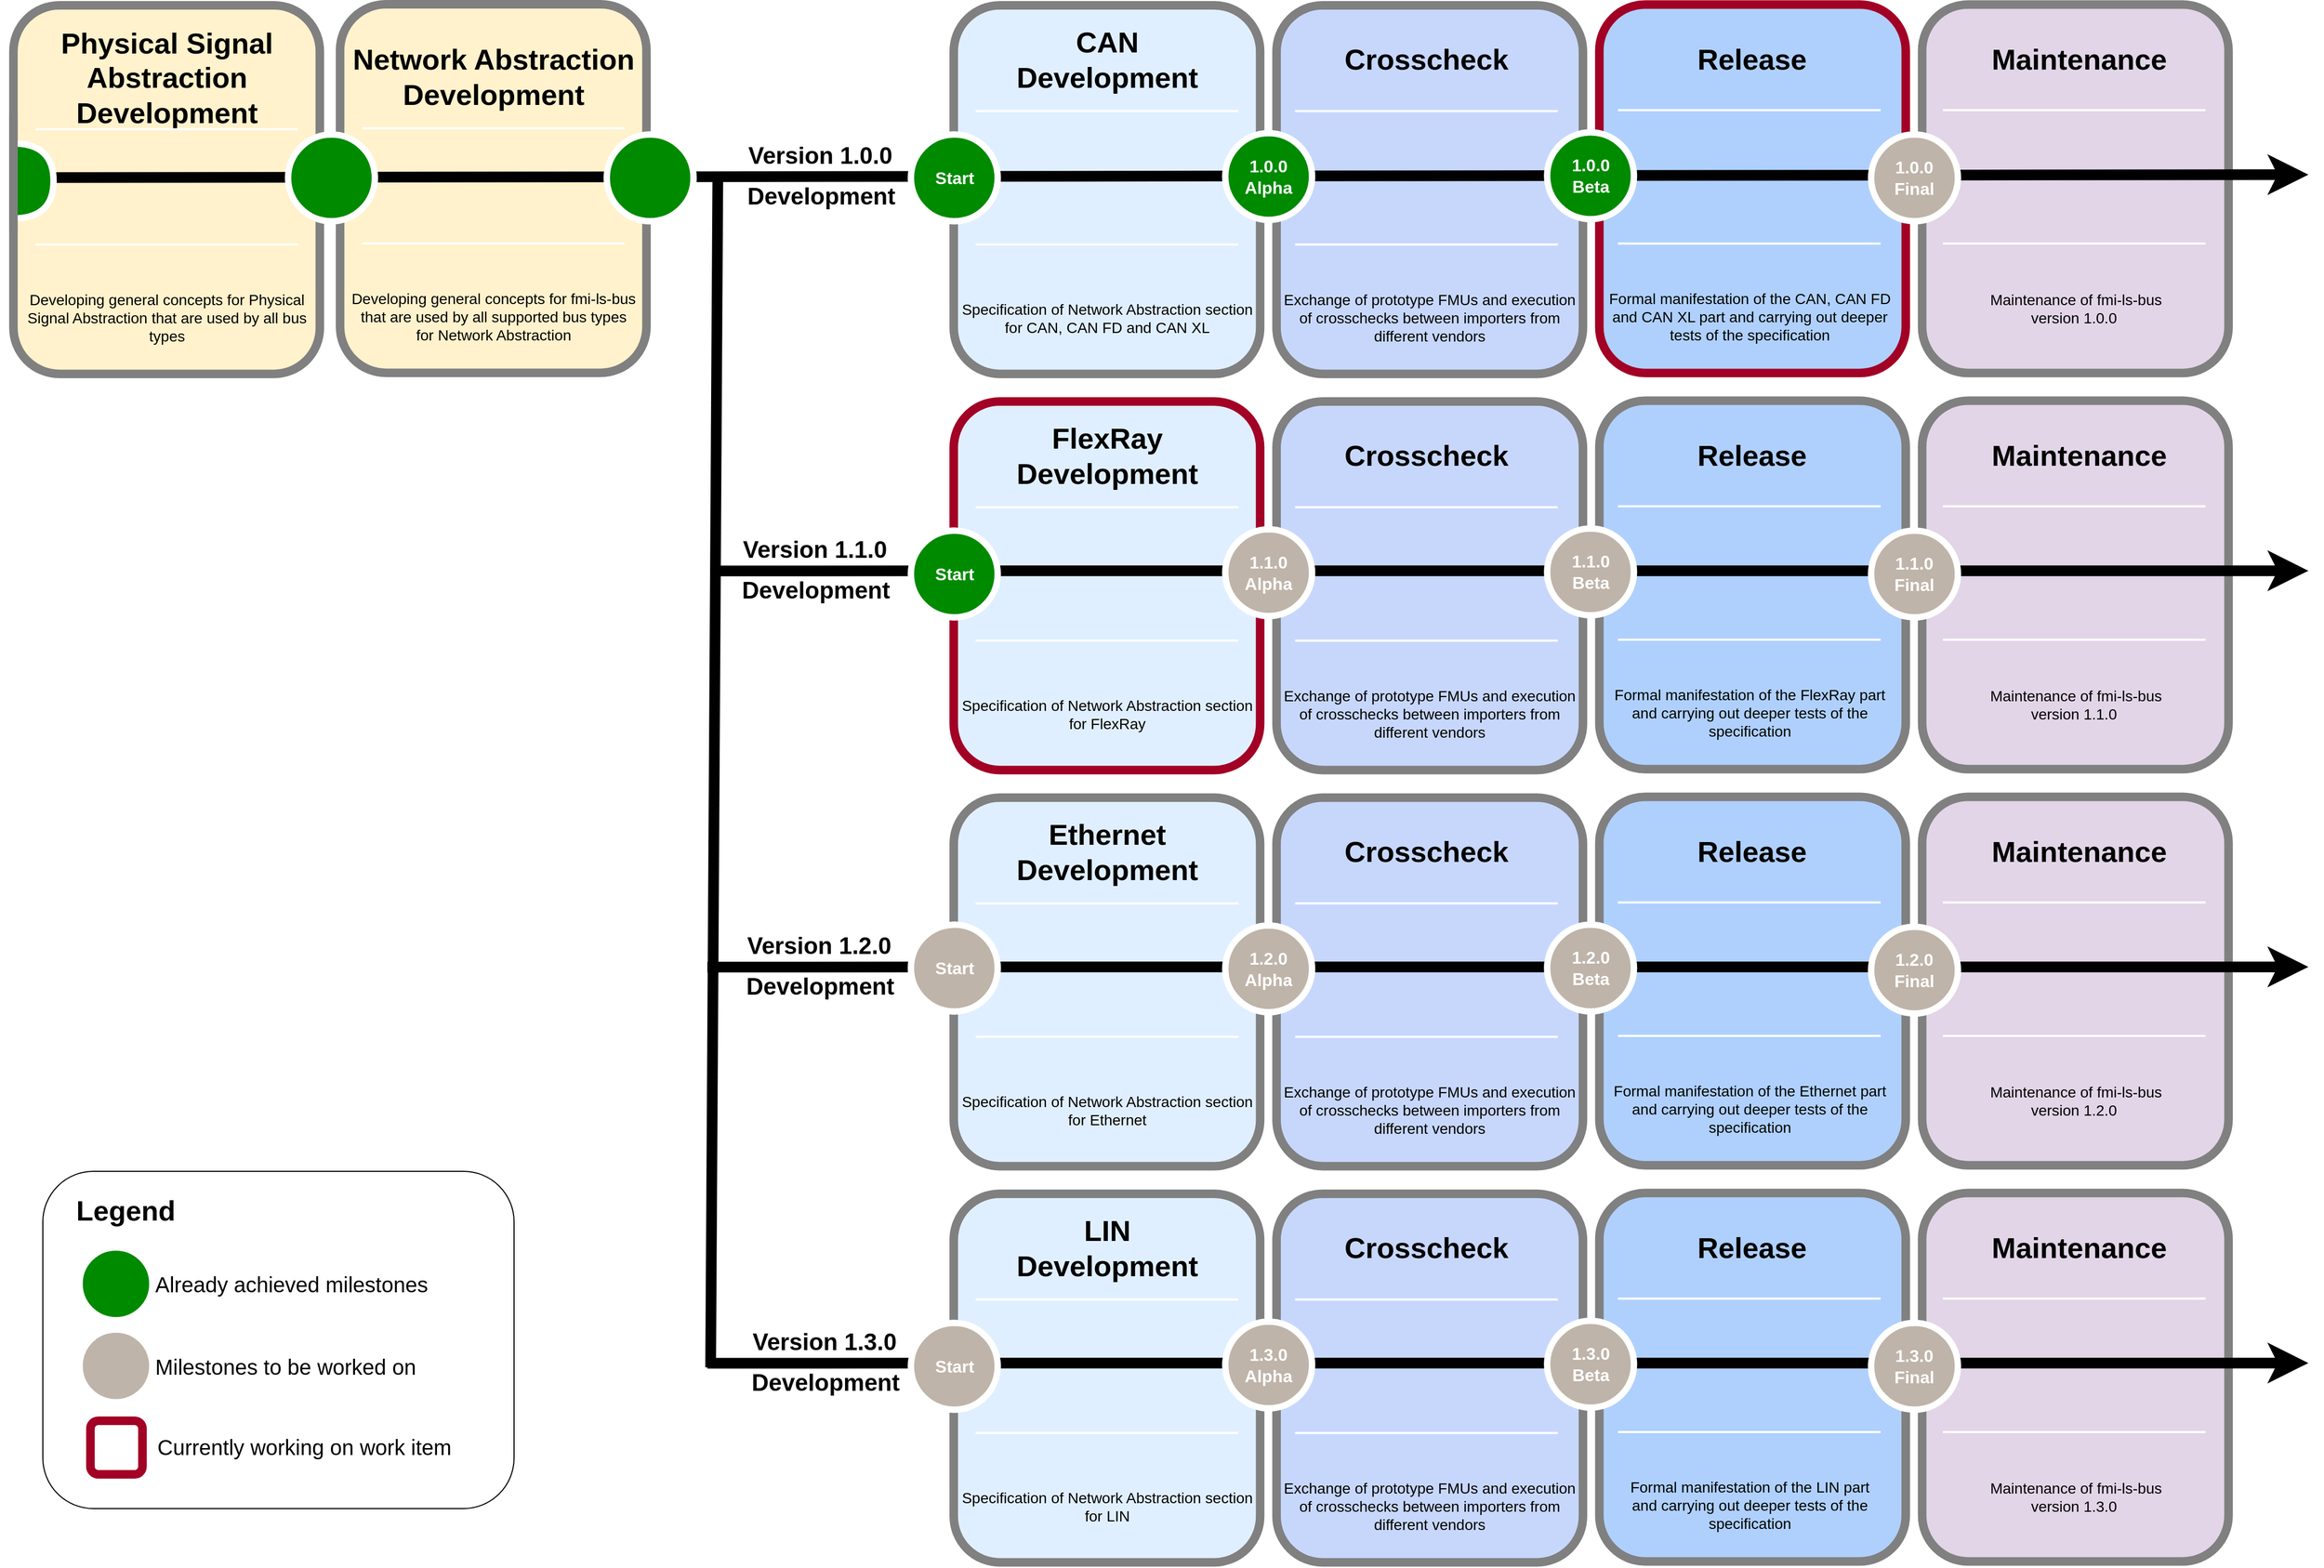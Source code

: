<mxfile version="24.4.9" type="device">
  <diagram name="Page-1" id="12e1b939-464a-85fe-373e-61e167be1490">
    <mxGraphModel dx="4746" dy="-1751" grid="1" gridSize="10" guides="1" tooltips="1" connect="1" arrows="1" fold="1" page="1" pageScale="1.5" pageWidth="1169" pageHeight="826" background="none" math="0" shadow="0">
      <root>
        <mxCell id="0" />
        <mxCell id="1" parent="0" />
        <mxCell id="0wXpgQOcifH-zRp5SmHq-399" value="" style="endArrow=none;html=1;rounded=0;strokeWidth=10;endFill=0;" parent="1" edge="1">
          <mxGeometry relative="1" as="geometry">
            <mxPoint x="-1206.45" y="4133.2" as="sourcePoint" />
            <mxPoint x="-1199.76" y="3023.2" as="targetPoint" />
          </mxGeometry>
        </mxCell>
        <mxCell id="0wXpgQOcifH-zRp5SmHq-400" value="" style="whiteSpace=wrap;html=1;rounded=1;shadow=0;strokeWidth=8;fontSize=20;align=center;fillColor=#FFF2CC;strokeColor=#808080;container=0;" parent="1" vertex="1">
          <mxGeometry x="-1552.452" y="2860.0" width="286.085" height="344.2" as="geometry" />
        </mxCell>
        <mxCell id="0wXpgQOcifH-zRp5SmHq-401" value="Network Abstraction&lt;br&gt;Development" style="text;html=1;strokeColor=none;fillColor=none;align=center;verticalAlign=middle;whiteSpace=wrap;rounded=0;shadow=0;fontSize=27;fontColor=#000000;fontStyle=1;container=0;" parent="1" vertex="1">
          <mxGeometry x="-1552.452" y="2893.012" width="286.087" height="70.807" as="geometry" />
        </mxCell>
        <mxCell id="0wXpgQOcifH-zRp5SmHq-402" value="Developing general concepts for fmi-ls-bus that are used by all supported bus types for&amp;nbsp;Network Abstraction" style="text;html=1;strokeColor=none;fillColor=none;align=center;verticalAlign=middle;whiteSpace=wrap;rounded=0;shadow=0;fontSize=14;fontColor=#000000;container=0;" parent="1" vertex="1">
          <mxGeometry x="-1552.452" y="3116.149" width="286.085" height="72.042" as="geometry" />
        </mxCell>
        <mxCell id="0wXpgQOcifH-zRp5SmHq-403" value="" style="line;strokeWidth=2;html=1;rounded=0;shadow=0;fontSize=27;align=center;fillColor=none;strokeColor=#FFFFFF;container=0;" parent="1" vertex="1">
          <mxGeometry x="-1532.017" y="2971.704" width="245.216" height="8.005" as="geometry" />
        </mxCell>
        <mxCell id="0wXpgQOcifH-zRp5SmHq-404" value="" style="line;strokeWidth=2;html=1;rounded=0;shadow=0;fontSize=27;align=center;fillColor=none;strokeColor=#FFFFFF;container=0;" parent="1" vertex="1">
          <mxGeometry x="-1532.017" y="3079.33" width="245.216" height="8.005" as="geometry" />
        </mxCell>
        <mxCell id="0wXpgQOcifH-zRp5SmHq-492" value="" style="group" parent="1" vertex="1" connectable="0">
          <mxGeometry x="-1183.45" y="2987.2" width="160" height="68" as="geometry" />
        </mxCell>
        <mxCell id="0wXpgQOcifH-zRp5SmHq-493" value="Version 1.0.0" style="text;html=1;align=center;verticalAlign=middle;whiteSpace=wrap;rounded=0;fontSize=22;fontStyle=1" parent="0wXpgQOcifH-zRp5SmHq-492" vertex="1">
          <mxGeometry x="-0.5" width="160" height="30" as="geometry" />
        </mxCell>
        <mxCell id="0wXpgQOcifH-zRp5SmHq-494" value="Development" style="text;html=1;align=center;verticalAlign=middle;whiteSpace=wrap;rounded=0;fontSize=22;fontStyle=1" parent="0wXpgQOcifH-zRp5SmHq-492" vertex="1">
          <mxGeometry y="38" width="160" height="30" as="geometry" />
        </mxCell>
        <mxCell id="0wXpgQOcifH-zRp5SmHq-495" value="" style="group" parent="1" vertex="1" connectable="0">
          <mxGeometry x="-1185.45" y="4095.2" width="160" height="68" as="geometry" />
        </mxCell>
        <mxCell id="0wXpgQOcifH-zRp5SmHq-496" value="Version 1.3.0" style="text;html=1;align=center;verticalAlign=middle;whiteSpace=wrap;rounded=0;fontSize=22;fontStyle=1" parent="0wXpgQOcifH-zRp5SmHq-495" vertex="1">
          <mxGeometry x="5" width="160" height="30" as="geometry" />
        </mxCell>
        <mxCell id="0wXpgQOcifH-zRp5SmHq-497" value="Development" style="text;html=1;align=center;verticalAlign=middle;whiteSpace=wrap;rounded=0;fontSize=22;fontStyle=1" parent="0wXpgQOcifH-zRp5SmHq-495" vertex="1">
          <mxGeometry x="6" y="38" width="160" height="30" as="geometry" />
        </mxCell>
        <mxCell id="0wXpgQOcifH-zRp5SmHq-498" value="" style="whiteSpace=wrap;html=1;rounded=1;shadow=0;strokeWidth=8;fontSize=20;align=center;fillColor=#FFF2CC;strokeColor=#808080;container=0;" parent="1" vertex="1">
          <mxGeometry x="-1857.452" y="2861.0" width="286.085" height="344.2" as="geometry" />
        </mxCell>
        <mxCell id="0wXpgQOcifH-zRp5SmHq-499" value="Physical Signal Abstraction Development" style="text;html=1;strokeColor=none;fillColor=none;align=center;verticalAlign=middle;whiteSpace=wrap;rounded=0;shadow=0;fontSize=27;fontColor=#000000;fontStyle=1;container=0;" parent="1" vertex="1">
          <mxGeometry x="-1857.452" y="2894.012" width="286.087" height="70.807" as="geometry" />
        </mxCell>
        <mxCell id="0wXpgQOcifH-zRp5SmHq-500" value="Developing general concepts for Physical Signal Abstraction that are used by all bus types" style="text;html=1;strokeColor=none;fillColor=none;align=center;verticalAlign=middle;whiteSpace=wrap;rounded=0;shadow=0;fontSize=14;fontColor=#000000;container=0;" parent="1" vertex="1">
          <mxGeometry x="-1857.452" y="3117.149" width="286.085" height="72.042" as="geometry" />
        </mxCell>
        <mxCell id="0wXpgQOcifH-zRp5SmHq-501" value="" style="line;strokeWidth=2;html=1;rounded=0;shadow=0;fontSize=27;align=center;fillColor=none;strokeColor=#FFFFFF;container=0;" parent="1" vertex="1">
          <mxGeometry x="-1837.017" y="2972.704" width="245.216" height="8.005" as="geometry" />
        </mxCell>
        <mxCell id="0wXpgQOcifH-zRp5SmHq-502" value="" style="line;strokeWidth=2;html=1;rounded=0;shadow=0;fontSize=27;align=center;fillColor=none;strokeColor=#FFFFFF;container=0;" parent="1" vertex="1">
          <mxGeometry x="-1837.017" y="3080.33" width="245.216" height="8.005" as="geometry" />
        </mxCell>
        <mxCell id="0wXpgQOcifH-zRp5SmHq-504" value="" style="whiteSpace=wrap;html=1;rounded=1;shadow=0;strokeWidth=8;fontSize=20;align=center;fillColor=#afd0fd;strokeColor=#A20025;container=0;" parent="1" vertex="1">
          <mxGeometry x="-376.631" y="2860.2" width="286.085" height="344.2" as="geometry" />
        </mxCell>
        <mxCell id="0wXpgQOcifH-zRp5SmHq-505" value="" style="whiteSpace=wrap;html=1;rounded=1;shadow=0;strokeWidth=8;fontSize=20;align=center;fillColor=#C7D7FC;strokeColor=#808080;container=0;" parent="1" vertex="1">
          <mxGeometry x="-678.041" y="2861.0" width="286.085" height="344.2" as="geometry" />
        </mxCell>
        <mxCell id="0wXpgQOcifH-zRp5SmHq-506" value="" style="whiteSpace=wrap;html=1;rounded=1;shadow=0;strokeWidth=8;fontSize=20;align=center;fillColor=#e0efff;strokeColor=#808080;container=0;" parent="1" vertex="1">
          <mxGeometry x="-979.452" y="2861.0" width="286.085" height="344.2" as="geometry" />
        </mxCell>
        <mxCell id="0wXpgQOcifH-zRp5SmHq-507" value="CAN&lt;br&gt;Development" style="text;html=1;strokeColor=none;fillColor=none;align=center;verticalAlign=middle;whiteSpace=wrap;rounded=0;shadow=0;fontSize=27;fontColor=#000000;fontStyle=1;container=0;" parent="1" vertex="1">
          <mxGeometry x="-979.452" y="2877.012" width="286.087" height="70.807" as="geometry" />
        </mxCell>
        <mxCell id="0wXpgQOcifH-zRp5SmHq-508" value="Specification of Network Abstraction section&lt;br&gt;for CAN, CAN FD and CAN XL" style="text;html=1;strokeColor=none;fillColor=none;align=center;verticalAlign=middle;whiteSpace=wrap;rounded=0;shadow=0;fontSize=14;fontColor=#000000;container=0;" parent="1" vertex="1">
          <mxGeometry x="-979.452" y="3117.149" width="286.085" height="72.042" as="geometry" />
        </mxCell>
        <mxCell id="0wXpgQOcifH-zRp5SmHq-509" value="" style="line;strokeWidth=2;html=1;rounded=0;shadow=0;fontSize=27;align=center;fillColor=none;strokeColor=#FFFFFF;container=0;" parent="1" vertex="1">
          <mxGeometry x="-959.018" y="2955.704" width="245.216" height="8.005" as="geometry" />
        </mxCell>
        <mxCell id="0wXpgQOcifH-zRp5SmHq-510" value="" style="line;strokeWidth=2;html=1;rounded=0;shadow=0;fontSize=27;align=center;fillColor=none;strokeColor=#FFFFFF;container=0;" parent="1" vertex="1">
          <mxGeometry x="-959.018" y="3080.33" width="245.216" height="8.005" as="geometry" />
        </mxCell>
        <mxCell id="0wXpgQOcifH-zRp5SmHq-511" value="Crosscheck" style="text;html=1;strokeColor=none;fillColor=none;align=center;verticalAlign=middle;whiteSpace=wrap;rounded=0;shadow=0;fontSize=27;fontColor=#000000;fontStyle=1;container=0;" parent="1" vertex="1">
          <mxGeometry x="-681.11" y="2877.012" width="286.087" height="70.807" as="geometry" />
        </mxCell>
        <mxCell id="0wXpgQOcifH-zRp5SmHq-512" value="Exchange of prototype FMUs and execution of crosschecks between importers from different vendors" style="text;html=1;strokeColor=none;fillColor=none;align=center;verticalAlign=middle;whiteSpace=wrap;rounded=0;shadow=0;fontSize=14;fontColor=#000000;container=0;" parent="1" vertex="1">
          <mxGeometry x="-678.085" y="3117.149" width="286.085" height="72.042" as="geometry" />
        </mxCell>
        <mxCell id="0wXpgQOcifH-zRp5SmHq-513" value="" style="line;strokeWidth=2;html=1;rounded=0;shadow=0;fontSize=27;align=center;fillColor=none;strokeColor=#FFFFFF;container=0;" parent="1" vertex="1">
          <mxGeometry x="-660.672" y="2955.704" width="245.216" height="8.005" as="geometry" />
        </mxCell>
        <mxCell id="0wXpgQOcifH-zRp5SmHq-514" value="" style="line;strokeWidth=2;html=1;rounded=0;shadow=0;fontSize=27;align=center;fillColor=none;strokeColor=#FFFFFF;container=0;" parent="1" vertex="1">
          <mxGeometry x="-660.672" y="3080.33" width="245.216" height="8.005" as="geometry" />
        </mxCell>
        <mxCell id="0wXpgQOcifH-zRp5SmHq-515" value="Release" style="text;html=1;strokeColor=none;fillColor=none;align=center;verticalAlign=middle;whiteSpace=wrap;rounded=0;shadow=0;fontSize=27;fontColor=#000000;fontStyle=1;container=0;" parent="1" vertex="1">
          <mxGeometry x="-376.634" y="2876.212" width="286.087" height="71.607" as="geometry" />
        </mxCell>
        <mxCell id="0wXpgQOcifH-zRp5SmHq-516" value="Formal manifestation of the CAN, CAN FD and CAN XL part and carrying out deeper tests of the specification" style="text;html=1;strokeColor=none;fillColor=none;align=center;verticalAlign=middle;whiteSpace=wrap;rounded=0;shadow=0;fontSize=14;fontColor=#000000;container=0;" parent="1" vertex="1">
          <mxGeometry x="-378.674" y="3116.348" width="286.085" height="72.042" as="geometry" />
        </mxCell>
        <mxCell id="0wXpgQOcifH-zRp5SmHq-517" value="" style="line;strokeWidth=2;html=1;rounded=0;shadow=0;fontSize=27;align=center;fillColor=none;strokeColor=#FFFFFF;container=0;" parent="1" vertex="1">
          <mxGeometry x="-359.261" y="2954.904" width="245.216" height="8.005" as="geometry" />
        </mxCell>
        <mxCell id="0wXpgQOcifH-zRp5SmHq-518" value="" style="line;strokeWidth=2;html=1;rounded=0;shadow=0;fontSize=27;align=center;fillColor=none;strokeColor=#FFFFFF;container=0;" parent="1" vertex="1">
          <mxGeometry x="-359.261" y="3079.53" width="245.216" height="8.005" as="geometry" />
        </mxCell>
        <mxCell id="0wXpgQOcifH-zRp5SmHq-519" value="Maintenance of fmi-ls-bus version 1.0.0&amp;nbsp;" style="text;html=1;strokeColor=none;fillColor=none;align=center;verticalAlign=middle;whiteSpace=wrap;rounded=0;shadow=0;fontSize=14;fontColor=#000000;container=0;" parent="1" vertex="1">
          <mxGeometry x="1.787" y="3117.149" width="71.638" height="72.042" as="geometry" />
        </mxCell>
        <mxCell id="0wXpgQOcifH-zRp5SmHq-520" value="" style="whiteSpace=wrap;html=1;rounded=1;shadow=0;strokeWidth=8;fontSize=20;align=center;fillColor=#e1d5e7;strokeColor=#808080;container=0;" parent="1" vertex="1">
          <mxGeometry x="-75.22" y="2860.2" width="286.085" height="344.2" as="geometry" />
        </mxCell>
        <mxCell id="0wXpgQOcifH-zRp5SmHq-521" value="Maintenance" style="text;html=1;strokeColor=none;fillColor=none;align=center;verticalAlign=middle;whiteSpace=wrap;rounded=0;shadow=0;fontSize=27;fontColor=#000000;fontStyle=1;container=0;" parent="1" vertex="1">
          <mxGeometry x="23.544" y="2876.212" width="95.362" height="71.607" as="geometry" />
        </mxCell>
        <mxCell id="0wXpgQOcifH-zRp5SmHq-522" value="" style="line;strokeWidth=2;html=1;rounded=0;shadow=0;fontSize=27;align=center;fillColor=none;strokeColor=#FFFFFF;container=0;" parent="1" vertex="1">
          <mxGeometry x="-55.807" y="2954.904" width="245.216" height="8.005" as="geometry" />
        </mxCell>
        <mxCell id="0wXpgQOcifH-zRp5SmHq-523" value="" style="line;strokeWidth=2;html=1;rounded=0;shadow=0;fontSize=27;align=center;fillColor=none;strokeColor=#FFFFFF;container=0;" parent="1" vertex="1">
          <mxGeometry x="-55.807" y="3079.53" width="245.216" height="8.005" as="geometry" />
        </mxCell>
        <mxCell id="0wXpgQOcifH-zRp5SmHq-524" value="Maintenance of fmi-ls-bus &lt;br&gt;version 1.0.0&amp;nbsp;" style="text;html=1;strokeColor=none;fillColor=none;align=center;verticalAlign=middle;whiteSpace=wrap;rounded=0;shadow=0;fontSize=14;fontColor=#000000;container=0;" parent="1" vertex="1">
          <mxGeometry x="-65.002" y="3108.344" width="266.969" height="72.042" as="geometry" />
        </mxCell>
        <mxCell id="0wXpgQOcifH-zRp5SmHq-525" value="" style="endArrow=classic;html=1;rounded=0;strokeWidth=10;exitX=0.007;exitY=0.456;exitDx=0;exitDy=0;exitPerimeter=0;" parent="1" source="0wXpgQOcifH-zRp5SmHq-534" edge="1">
          <mxGeometry relative="1" as="geometry">
            <mxPoint x="-1236.95" y="3019.081" as="sourcePoint" />
            <mxPoint x="285.43" y="3019.081" as="targetPoint" />
          </mxGeometry>
        </mxCell>
        <mxCell id="0wXpgQOcifH-zRp5SmHq-526" value="1.0.0&lt;br style=&quot;font-size: 16px;&quot;&gt;Beta" style="ellipse;whiteSpace=wrap;html=1;rounded=0;shadow=0;strokeWidth=6;fontSize=16;align=center;fillColor=#008A00;strokeColor=#FFFFFF;fontColor=#FFFFFF;gradientColor=none;fontStyle=1;container=0;" parent="1" vertex="1">
          <mxGeometry x="-425.38" y="2979.68" width="81.048" height="81.048" as="geometry" />
        </mxCell>
        <mxCell id="0wXpgQOcifH-zRp5SmHq-527" value="1.0.0&lt;br style=&quot;font-size: 16px;&quot;&gt;Alpha" style="ellipse;whiteSpace=wrap;html=1;rounded=0;shadow=0;strokeWidth=6;fontSize=16;align=center;fillColor=#008A00;strokeColor=#FFFFFF;fontColor=#ffffff;fontStyle=1;container=0;" parent="1" vertex="1">
          <mxGeometry x="-725.927" y="2980.359" width="81.048" height="81.048" as="geometry" />
        </mxCell>
        <mxCell id="0wXpgQOcifH-zRp5SmHq-528" value="1.0.0&lt;br style=&quot;font-size: 16px;&quot;&gt;Final" style="ellipse;whiteSpace=wrap;html=1;rounded=0;shadow=0;strokeWidth=6;fontSize=16;align=center;fillColor=#BFB4A9;strokeColor=#FFFFFF;fontColor=#FFFFFF;gradientColor=none;fontStyle=1;container=0;" parent="1" vertex="1">
          <mxGeometry x="-122.874" y="2981.576" width="81.048" height="81.048" as="geometry" />
        </mxCell>
        <mxCell id="0wXpgQOcifH-zRp5SmHq-529" value="" style="ellipse;whiteSpace=wrap;html=1;rounded=0;shadow=0;strokeWidth=6;fontSize=14;align=center;fillColor=#008A00;strokeColor=#FFFFFF;fontColor=#FFFFFF;container=0;" parent="1" vertex="1">
          <mxGeometry x="-1303.45" y="2981.575" width="81.048" height="81.048" as="geometry" />
        </mxCell>
        <mxCell id="0wXpgQOcifH-zRp5SmHq-530" value="Start" style="ellipse;whiteSpace=wrap;html=1;rounded=0;shadow=0;strokeWidth=6;fontSize=16;align=center;fillColor=#008A00;strokeColor=#FFFFFF;fontColor=#FFFFFF;container=0;fontStyle=1" parent="1" vertex="1">
          <mxGeometry x="-1019.45" y="2981.575" width="81.048" height="81.048" as="geometry" />
        </mxCell>
        <mxCell id="0wXpgQOcifH-zRp5SmHq-406" value="" style="whiteSpace=wrap;html=1;rounded=1;shadow=0;strokeWidth=8;fontSize=20;align=center;fillColor=#afd0fd;strokeColor=#808080;container=0;" parent="1" vertex="1">
          <mxGeometry x="-376.631" y="3230.2" width="286.085" height="344.2" as="geometry" />
        </mxCell>
        <mxCell id="0wXpgQOcifH-zRp5SmHq-407" value="" style="whiteSpace=wrap;html=1;rounded=1;shadow=0;strokeWidth=8;fontSize=20;align=center;fillColor=#C7D7FC;strokeColor=#808080;container=0;" parent="1" vertex="1">
          <mxGeometry x="-678.041" y="3231.0" width="286.085" height="344.2" as="geometry" />
        </mxCell>
        <mxCell id="0wXpgQOcifH-zRp5SmHq-408" value="" style="whiteSpace=wrap;html=1;rounded=1;shadow=0;strokeWidth=8;fontSize=20;align=center;fillColor=#e0efff;strokeColor=#A20025;container=0;" parent="1" vertex="1">
          <mxGeometry x="-979.452" y="3231.0" width="286.085" height="344.2" as="geometry" />
        </mxCell>
        <mxCell id="0wXpgQOcifH-zRp5SmHq-409" value="FlexRay&lt;br&gt;Development" style="text;html=1;strokeColor=none;fillColor=none;align=center;verticalAlign=middle;whiteSpace=wrap;rounded=0;shadow=0;fontSize=27;fontColor=#000000;fontStyle=1;container=0;" parent="1" vertex="1">
          <mxGeometry x="-979.452" y="3247.012" width="286.087" height="70.807" as="geometry" />
        </mxCell>
        <mxCell id="0wXpgQOcifH-zRp5SmHq-410" value="Specification of Network Abstraction section&lt;br&gt;for FlexRay" style="text;html=1;strokeColor=none;fillColor=none;align=center;verticalAlign=middle;whiteSpace=wrap;rounded=0;shadow=0;fontSize=14;fontColor=#000000;container=0;" parent="1" vertex="1">
          <mxGeometry x="-979.452" y="3487.149" width="286.085" height="72.042" as="geometry" />
        </mxCell>
        <mxCell id="0wXpgQOcifH-zRp5SmHq-411" value="" style="line;strokeWidth=2;html=1;rounded=0;shadow=0;fontSize=27;align=center;fillColor=none;strokeColor=#FFFFFF;container=0;" parent="1" vertex="1">
          <mxGeometry x="-959.018" y="3325.704" width="245.216" height="8.005" as="geometry" />
        </mxCell>
        <mxCell id="0wXpgQOcifH-zRp5SmHq-412" value="" style="line;strokeWidth=2;html=1;rounded=0;shadow=0;fontSize=27;align=center;fillColor=none;strokeColor=#FFFFFF;container=0;" parent="1" vertex="1">
          <mxGeometry x="-959.018" y="3450.33" width="245.216" height="8.005" as="geometry" />
        </mxCell>
        <mxCell id="0wXpgQOcifH-zRp5SmHq-413" value="Crosscheck" style="text;html=1;strokeColor=none;fillColor=none;align=center;verticalAlign=middle;whiteSpace=wrap;rounded=0;shadow=0;fontSize=27;fontColor=#000000;fontStyle=1;container=0;" parent="1" vertex="1">
          <mxGeometry x="-681.11" y="3247.012" width="286.087" height="70.807" as="geometry" />
        </mxCell>
        <mxCell id="0wXpgQOcifH-zRp5SmHq-414" value="Exchange of prototype FMUs and execution of crosschecks between importers from different vendors" style="text;html=1;strokeColor=none;fillColor=none;align=center;verticalAlign=middle;whiteSpace=wrap;rounded=0;shadow=0;fontSize=14;fontColor=#000000;container=0;" parent="1" vertex="1">
          <mxGeometry x="-678.085" y="3487.149" width="286.085" height="72.042" as="geometry" />
        </mxCell>
        <mxCell id="0wXpgQOcifH-zRp5SmHq-415" value="" style="line;strokeWidth=2;html=1;rounded=0;shadow=0;fontSize=27;align=center;fillColor=none;strokeColor=#FFFFFF;container=0;" parent="1" vertex="1">
          <mxGeometry x="-660.672" y="3325.704" width="245.216" height="8.005" as="geometry" />
        </mxCell>
        <mxCell id="0wXpgQOcifH-zRp5SmHq-416" value="" style="line;strokeWidth=2;html=1;rounded=0;shadow=0;fontSize=27;align=center;fillColor=none;strokeColor=#FFFFFF;container=0;" parent="1" vertex="1">
          <mxGeometry x="-660.672" y="3450.33" width="245.216" height="8.005" as="geometry" />
        </mxCell>
        <mxCell id="0wXpgQOcifH-zRp5SmHq-417" value="Release" style="text;html=1;strokeColor=none;fillColor=none;align=center;verticalAlign=middle;whiteSpace=wrap;rounded=0;shadow=0;fontSize=27;fontColor=#000000;fontStyle=1;container=0;" parent="1" vertex="1">
          <mxGeometry x="-376.634" y="3246.212" width="286.087" height="71.607" as="geometry" />
        </mxCell>
        <mxCell id="0wXpgQOcifH-zRp5SmHq-418" value="Formal manifestation of the FlexRay part&lt;br&gt;and carrying out deeper tests of the specification" style="text;html=1;strokeColor=none;fillColor=none;align=center;verticalAlign=middle;whiteSpace=wrap;rounded=0;shadow=0;fontSize=14;fontColor=#000000;container=0;" parent="1" vertex="1">
          <mxGeometry x="-378.674" y="3486.348" width="286.085" height="72.042" as="geometry" />
        </mxCell>
        <mxCell id="0wXpgQOcifH-zRp5SmHq-419" value="" style="line;strokeWidth=2;html=1;rounded=0;shadow=0;fontSize=27;align=center;fillColor=none;strokeColor=#FFFFFF;container=0;" parent="1" vertex="1">
          <mxGeometry x="-359.261" y="3324.904" width="245.216" height="8.005" as="geometry" />
        </mxCell>
        <mxCell id="0wXpgQOcifH-zRp5SmHq-420" value="" style="line;strokeWidth=2;html=1;rounded=0;shadow=0;fontSize=27;align=center;fillColor=none;strokeColor=#FFFFFF;container=0;" parent="1" vertex="1">
          <mxGeometry x="-359.261" y="3449.53" width="245.216" height="8.005" as="geometry" />
        </mxCell>
        <mxCell id="0wXpgQOcifH-zRp5SmHq-421" value="Maintenance of fmi-ls-bus version 1.0.0&amp;nbsp;" style="text;html=1;strokeColor=none;fillColor=none;align=center;verticalAlign=middle;whiteSpace=wrap;rounded=0;shadow=0;fontSize=14;fontColor=#000000;container=0;" parent="1" vertex="1">
          <mxGeometry x="1.787" y="3487.149" width="71.638" height="72.042" as="geometry" />
        </mxCell>
        <mxCell id="0wXpgQOcifH-zRp5SmHq-422" value="" style="whiteSpace=wrap;html=1;rounded=1;shadow=0;strokeWidth=8;fontSize=20;align=center;fillColor=#e1d5e7;strokeColor=#808080;container=0;" parent="1" vertex="1">
          <mxGeometry x="-75.22" y="3230.2" width="286.085" height="344.2" as="geometry" />
        </mxCell>
        <mxCell id="0wXpgQOcifH-zRp5SmHq-423" value="Maintenance" style="text;html=1;strokeColor=none;fillColor=none;align=center;verticalAlign=middle;whiteSpace=wrap;rounded=0;shadow=0;fontSize=27;fontColor=#000000;fontStyle=1;container=0;" parent="1" vertex="1">
          <mxGeometry x="23.544" y="3246.212" width="95.362" height="71.607" as="geometry" />
        </mxCell>
        <mxCell id="0wXpgQOcifH-zRp5SmHq-424" value="" style="line;strokeWidth=2;html=1;rounded=0;shadow=0;fontSize=27;align=center;fillColor=none;strokeColor=#FFFFFF;container=0;" parent="1" vertex="1">
          <mxGeometry x="-55.807" y="3324.904" width="245.216" height="8.005" as="geometry" />
        </mxCell>
        <mxCell id="0wXpgQOcifH-zRp5SmHq-425" value="" style="line;strokeWidth=2;html=1;rounded=0;shadow=0;fontSize=27;align=center;fillColor=none;strokeColor=#FFFFFF;container=0;" parent="1" vertex="1">
          <mxGeometry x="-55.807" y="3449.53" width="245.216" height="8.005" as="geometry" />
        </mxCell>
        <mxCell id="0wXpgQOcifH-zRp5SmHq-426" value="Maintenance of fmi-ls-bus &lt;br&gt;version 1.1.0&amp;nbsp;" style="text;html=1;strokeColor=none;fillColor=none;align=center;verticalAlign=middle;whiteSpace=wrap;rounded=0;shadow=0;fontSize=14;fontColor=#000000;container=0;" parent="1" vertex="1">
          <mxGeometry x="-65.002" y="3478.344" width="266.969" height="72.042" as="geometry" />
        </mxCell>
        <mxCell id="0wXpgQOcifH-zRp5SmHq-427" value="" style="endArrow=classic;html=1;rounded=0;strokeWidth=10;" parent="1" edge="1">
          <mxGeometry relative="1" as="geometry">
            <mxPoint x="-1199.45" y="3389.2" as="sourcePoint" />
            <mxPoint x="285.43" y="3389.081" as="targetPoint" />
          </mxGeometry>
        </mxCell>
        <mxCell id="0wXpgQOcifH-zRp5SmHq-428" value="1.1.0&lt;br style=&quot;font-size: 16px;&quot;&gt;Beta" style="ellipse;whiteSpace=wrap;html=1;rounded=0;shadow=0;strokeWidth=6;fontSize=16;align=center;fillColor=#BFB4A9;strokeColor=#FFFFFF;fontColor=#FFFFFF;gradientColor=none;fontStyle=1;container=0;" parent="1" vertex="1">
          <mxGeometry x="-425.38" y="3349.68" width="81.048" height="81.048" as="geometry" />
        </mxCell>
        <mxCell id="0wXpgQOcifH-zRp5SmHq-429" value="1.1.0&lt;br style=&quot;font-size: 16px;&quot;&gt;Alpha" style="ellipse;whiteSpace=wrap;html=1;rounded=0;shadow=0;strokeWidth=6;fontSize=16;align=center;fillColor=#BFB4A9;strokeColor=#FFFFFF;fontColor=#ffffff;fontStyle=1;container=0;" parent="1" vertex="1">
          <mxGeometry x="-725.927" y="3350.359" width="81.048" height="81.048" as="geometry" />
        </mxCell>
        <mxCell id="0wXpgQOcifH-zRp5SmHq-430" value="1.1.0&lt;br style=&quot;font-size: 16px;&quot;&gt;Final" style="ellipse;whiteSpace=wrap;html=1;rounded=0;shadow=0;strokeWidth=6;fontSize=16;align=center;fillColor=#BFB4A9;strokeColor=#FFFFFF;fontColor=#FFFFFF;gradientColor=none;fontStyle=1;container=0;" parent="1" vertex="1">
          <mxGeometry x="-122.874" y="3351.576" width="81.048" height="81.048" as="geometry" />
        </mxCell>
        <mxCell id="0wXpgQOcifH-zRp5SmHq-431" value="Start" style="ellipse;whiteSpace=wrap;html=1;rounded=0;shadow=0;strokeWidth=6;fontSize=16;align=center;fillColor=#008A00;strokeColor=#FFFFFF;fontColor=#FFFFFF;container=0;fontStyle=1" parent="1" vertex="1">
          <mxGeometry x="-1019.45" y="3351.575" width="81.048" height="81.048" as="geometry" />
        </mxCell>
        <mxCell id="0wXpgQOcifH-zRp5SmHq-432" value="" style="group" parent="1" vertex="1" connectable="0">
          <mxGeometry x="-1190.45" y="3354.68" width="160" height="68" as="geometry" />
        </mxCell>
        <mxCell id="0wXpgQOcifH-zRp5SmHq-433" value="Version 1.1.0" style="text;html=1;align=center;verticalAlign=middle;whiteSpace=wrap;rounded=0;fontSize=22;fontStyle=1" parent="0wXpgQOcifH-zRp5SmHq-432" vertex="1">
          <mxGeometry x="1" width="160" height="30" as="geometry" />
        </mxCell>
        <mxCell id="0wXpgQOcifH-zRp5SmHq-434" value="Development" style="text;html=1;align=center;verticalAlign=middle;whiteSpace=wrap;rounded=0;fontSize=22;fontStyle=1" parent="0wXpgQOcifH-zRp5SmHq-432" vertex="1">
          <mxGeometry x="2" y="38" width="160" height="30" as="geometry" />
        </mxCell>
        <mxCell id="0wXpgQOcifH-zRp5SmHq-436" value="" style="whiteSpace=wrap;html=1;rounded=1;shadow=0;strokeWidth=8;fontSize=20;align=center;fillColor=#afd0fd;strokeColor=#808080;container=0;" parent="1" vertex="1">
          <mxGeometry x="-376.631" y="3600.2" width="286.085" height="344.2" as="geometry" />
        </mxCell>
        <mxCell id="0wXpgQOcifH-zRp5SmHq-437" value="" style="whiteSpace=wrap;html=1;rounded=1;shadow=0;strokeWidth=8;fontSize=20;align=center;fillColor=#C7D7FC;strokeColor=#808080;container=0;" parent="1" vertex="1">
          <mxGeometry x="-678.041" y="3601.0" width="286.085" height="344.2" as="geometry" />
        </mxCell>
        <mxCell id="0wXpgQOcifH-zRp5SmHq-438" value="" style="whiteSpace=wrap;html=1;rounded=1;shadow=0;strokeWidth=8;fontSize=20;align=center;fillColor=#e0efff;strokeColor=#808080;container=0;" parent="1" vertex="1">
          <mxGeometry x="-979.452" y="3601.0" width="286.085" height="344.2" as="geometry" />
        </mxCell>
        <mxCell id="0wXpgQOcifH-zRp5SmHq-439" value="Ethernet&lt;br&gt;Development" style="text;html=1;strokeColor=none;fillColor=none;align=center;verticalAlign=middle;whiteSpace=wrap;rounded=0;shadow=0;fontSize=27;fontColor=#000000;fontStyle=1;container=0;" parent="1" vertex="1">
          <mxGeometry x="-979.452" y="3617.012" width="286.087" height="70.807" as="geometry" />
        </mxCell>
        <mxCell id="0wXpgQOcifH-zRp5SmHq-440" value="Specification of Network Abstraction section&lt;br&gt;for Ethernet" style="text;html=1;strokeColor=none;fillColor=none;align=center;verticalAlign=middle;whiteSpace=wrap;rounded=0;shadow=0;fontSize=14;fontColor=#000000;container=0;" parent="1" vertex="1">
          <mxGeometry x="-979.452" y="3857.149" width="286.085" height="72.042" as="geometry" />
        </mxCell>
        <mxCell id="0wXpgQOcifH-zRp5SmHq-441" value="" style="line;strokeWidth=2;html=1;rounded=0;shadow=0;fontSize=27;align=center;fillColor=none;strokeColor=#FFFFFF;container=0;" parent="1" vertex="1">
          <mxGeometry x="-959.018" y="3695.704" width="245.216" height="8.005" as="geometry" />
        </mxCell>
        <mxCell id="0wXpgQOcifH-zRp5SmHq-442" value="" style="line;strokeWidth=2;html=1;rounded=0;shadow=0;fontSize=27;align=center;fillColor=none;strokeColor=#FFFFFF;container=0;" parent="1" vertex="1">
          <mxGeometry x="-959.018" y="3820.33" width="245.216" height="8.005" as="geometry" />
        </mxCell>
        <mxCell id="0wXpgQOcifH-zRp5SmHq-443" value="Crosscheck" style="text;html=1;strokeColor=none;fillColor=none;align=center;verticalAlign=middle;whiteSpace=wrap;rounded=0;shadow=0;fontSize=27;fontColor=#000000;fontStyle=1;container=0;" parent="1" vertex="1">
          <mxGeometry x="-681.11" y="3617.012" width="286.087" height="70.807" as="geometry" />
        </mxCell>
        <mxCell id="0wXpgQOcifH-zRp5SmHq-444" value="Exchange of prototype FMUs and execution of crosschecks between importers from different vendors" style="text;html=1;strokeColor=none;fillColor=none;align=center;verticalAlign=middle;whiteSpace=wrap;rounded=0;shadow=0;fontSize=14;fontColor=#000000;container=0;" parent="1" vertex="1">
          <mxGeometry x="-678.085" y="3857.149" width="286.085" height="72.042" as="geometry" />
        </mxCell>
        <mxCell id="0wXpgQOcifH-zRp5SmHq-445" value="" style="line;strokeWidth=2;html=1;rounded=0;shadow=0;fontSize=27;align=center;fillColor=none;strokeColor=#FFFFFF;container=0;" parent="1" vertex="1">
          <mxGeometry x="-660.672" y="3695.704" width="245.216" height="8.005" as="geometry" />
        </mxCell>
        <mxCell id="0wXpgQOcifH-zRp5SmHq-446" value="" style="line;strokeWidth=2;html=1;rounded=0;shadow=0;fontSize=27;align=center;fillColor=none;strokeColor=#FFFFFF;container=0;" parent="1" vertex="1">
          <mxGeometry x="-660.672" y="3820.33" width="245.216" height="8.005" as="geometry" />
        </mxCell>
        <mxCell id="0wXpgQOcifH-zRp5SmHq-447" value="Release" style="text;html=1;strokeColor=none;fillColor=none;align=center;verticalAlign=middle;whiteSpace=wrap;rounded=0;shadow=0;fontSize=27;fontColor=#000000;fontStyle=1;container=0;" parent="1" vertex="1">
          <mxGeometry x="-376.634" y="3616.212" width="286.087" height="71.607" as="geometry" />
        </mxCell>
        <mxCell id="0wXpgQOcifH-zRp5SmHq-448" value="Formal manifestation of the Ethernet part&lt;br&gt;and carrying out deeper tests of the specification" style="text;html=1;strokeColor=none;fillColor=none;align=center;verticalAlign=middle;whiteSpace=wrap;rounded=0;shadow=0;fontSize=14;fontColor=#000000;container=0;" parent="1" vertex="1">
          <mxGeometry x="-378.674" y="3856.348" width="286.085" height="72.042" as="geometry" />
        </mxCell>
        <mxCell id="0wXpgQOcifH-zRp5SmHq-449" value="" style="line;strokeWidth=2;html=1;rounded=0;shadow=0;fontSize=27;align=center;fillColor=none;strokeColor=#FFFFFF;container=0;" parent="1" vertex="1">
          <mxGeometry x="-359.261" y="3694.904" width="245.216" height="8.005" as="geometry" />
        </mxCell>
        <mxCell id="0wXpgQOcifH-zRp5SmHq-450" value="" style="line;strokeWidth=2;html=1;rounded=0;shadow=0;fontSize=27;align=center;fillColor=none;strokeColor=#FFFFFF;container=0;" parent="1" vertex="1">
          <mxGeometry x="-359.261" y="3819.53" width="245.216" height="8.005" as="geometry" />
        </mxCell>
        <mxCell id="0wXpgQOcifH-zRp5SmHq-451" value="Maintenance of fmi-ls-bus version 1.0.0&amp;nbsp;" style="text;html=1;strokeColor=none;fillColor=none;align=center;verticalAlign=middle;whiteSpace=wrap;rounded=0;shadow=0;fontSize=14;fontColor=#000000;container=0;" parent="1" vertex="1">
          <mxGeometry x="1.787" y="3857.149" width="71.638" height="72.042" as="geometry" />
        </mxCell>
        <mxCell id="0wXpgQOcifH-zRp5SmHq-452" value="" style="whiteSpace=wrap;html=1;rounded=1;shadow=0;strokeWidth=8;fontSize=20;align=center;fillColor=#e1d5e7;strokeColor=#808080;container=0;" parent="1" vertex="1">
          <mxGeometry x="-75.22" y="3600.2" width="286.085" height="344.2" as="geometry" />
        </mxCell>
        <mxCell id="0wXpgQOcifH-zRp5SmHq-453" value="Maintenance" style="text;html=1;strokeColor=none;fillColor=none;align=center;verticalAlign=middle;whiteSpace=wrap;rounded=0;shadow=0;fontSize=27;fontColor=#000000;fontStyle=1;container=0;" parent="1" vertex="1">
          <mxGeometry x="23.544" y="3616.212" width="95.362" height="71.607" as="geometry" />
        </mxCell>
        <mxCell id="0wXpgQOcifH-zRp5SmHq-454" value="" style="line;strokeWidth=2;html=1;rounded=0;shadow=0;fontSize=27;align=center;fillColor=none;strokeColor=#FFFFFF;container=0;" parent="1" vertex="1">
          <mxGeometry x="-55.807" y="3694.904" width="245.216" height="8.005" as="geometry" />
        </mxCell>
        <mxCell id="0wXpgQOcifH-zRp5SmHq-455" value="" style="line;strokeWidth=2;html=1;rounded=0;shadow=0;fontSize=27;align=center;fillColor=none;strokeColor=#FFFFFF;container=0;" parent="1" vertex="1">
          <mxGeometry x="-55.807" y="3819.53" width="245.216" height="8.005" as="geometry" />
        </mxCell>
        <mxCell id="0wXpgQOcifH-zRp5SmHq-456" value="Maintenance of fmi-ls-bus &lt;br&gt;version 1.2.0&amp;nbsp;" style="text;html=1;strokeColor=none;fillColor=none;align=center;verticalAlign=middle;whiteSpace=wrap;rounded=0;shadow=0;fontSize=14;fontColor=#000000;container=0;" parent="1" vertex="1">
          <mxGeometry x="-65.002" y="3848.344" width="266.969" height="72.042" as="geometry" />
        </mxCell>
        <mxCell id="0wXpgQOcifH-zRp5SmHq-457" value="" style="endArrow=classic;html=1;rounded=0;strokeWidth=10;" parent="1" edge="1">
          <mxGeometry relative="1" as="geometry">
            <mxPoint x="-1209.45" y="3759.2" as="sourcePoint" />
            <mxPoint x="285.43" y="3759.081" as="targetPoint" />
          </mxGeometry>
        </mxCell>
        <mxCell id="0wXpgQOcifH-zRp5SmHq-458" value="1.2.0&lt;br style=&quot;font-size: 16px;&quot;&gt;Beta" style="ellipse;whiteSpace=wrap;html=1;rounded=0;shadow=0;strokeWidth=6;fontSize=16;align=center;fillColor=#BFB4A9;strokeColor=#FFFFFF;fontColor=#FFFFFF;gradientColor=none;fontStyle=1;container=0;" parent="1" vertex="1">
          <mxGeometry x="-425.38" y="3719.68" width="81.048" height="81.048" as="geometry" />
        </mxCell>
        <mxCell id="0wXpgQOcifH-zRp5SmHq-459" value="1.2.0&lt;br style=&quot;font-size: 16px;&quot;&gt;Alpha" style="ellipse;whiteSpace=wrap;html=1;rounded=0;shadow=0;strokeWidth=6;fontSize=16;align=center;fillColor=#BFB4A9;strokeColor=#FFFFFF;fontColor=#ffffff;fontStyle=1;container=0;" parent="1" vertex="1">
          <mxGeometry x="-725.927" y="3720.359" width="81.048" height="81.048" as="geometry" />
        </mxCell>
        <mxCell id="0wXpgQOcifH-zRp5SmHq-460" value="1.2.0&lt;br style=&quot;font-size: 16px;&quot;&gt;Final" style="ellipse;whiteSpace=wrap;html=1;rounded=0;shadow=0;strokeWidth=6;fontSize=16;align=center;fillColor=#BFB4A9;strokeColor=#FFFFFF;fontColor=#FFFFFF;gradientColor=none;fontStyle=1;container=0;" parent="1" vertex="1">
          <mxGeometry x="-122.874" y="3721.576" width="81.048" height="81.048" as="geometry" />
        </mxCell>
        <mxCell id="0wXpgQOcifH-zRp5SmHq-461" value="&lt;font style=&quot;font-size: 16px;&quot;&gt;&lt;b&gt;Start&lt;/b&gt;&lt;/font&gt;" style="ellipse;whiteSpace=wrap;html=1;rounded=0;shadow=0;strokeWidth=6;fontSize=14;align=center;fillColor=#BFB4A9;strokeColor=#FFFFFF;fontColor=#FFFFFF;container=0;" parent="1" vertex="1">
          <mxGeometry x="-1019.45" y="3719.675" width="81.048" height="81.048" as="geometry" />
        </mxCell>
        <mxCell id="0wXpgQOcifH-zRp5SmHq-462" value="" style="group" parent="1" vertex="1" connectable="0">
          <mxGeometry x="-1188.45" y="3725.36" width="160" height="68" as="geometry" />
        </mxCell>
        <mxCell id="0wXpgQOcifH-zRp5SmHq-463" value="Version 1.2.0" style="text;html=1;align=center;verticalAlign=middle;whiteSpace=wrap;rounded=0;fontSize=22;fontStyle=1" parent="0wXpgQOcifH-zRp5SmHq-462" vertex="1">
          <mxGeometry x="3" width="160" height="30" as="geometry" />
        </mxCell>
        <mxCell id="0wXpgQOcifH-zRp5SmHq-464" value="Development" style="text;html=1;align=center;verticalAlign=middle;whiteSpace=wrap;rounded=0;fontSize=22;fontStyle=1" parent="0wXpgQOcifH-zRp5SmHq-462" vertex="1">
          <mxGeometry x="4" y="38" width="160" height="30" as="geometry" />
        </mxCell>
        <mxCell id="0wXpgQOcifH-zRp5SmHq-466" value="" style="whiteSpace=wrap;html=1;rounded=1;shadow=0;strokeWidth=8;fontSize=20;align=center;fillColor=#afd0fd;strokeColor=#808080;container=0;" parent="1" vertex="1">
          <mxGeometry x="-376.631" y="3970.2" width="286.085" height="344.2" as="geometry" />
        </mxCell>
        <mxCell id="0wXpgQOcifH-zRp5SmHq-467" value="" style="whiteSpace=wrap;html=1;rounded=1;shadow=0;strokeWidth=8;fontSize=20;align=center;fillColor=#C7D7FC;strokeColor=#808080;container=0;" parent="1" vertex="1">
          <mxGeometry x="-678.041" y="3971.0" width="286.085" height="344.2" as="geometry" />
        </mxCell>
        <mxCell id="0wXpgQOcifH-zRp5SmHq-468" value="" style="whiteSpace=wrap;html=1;rounded=1;shadow=0;strokeWidth=8;fontSize=20;align=center;fillColor=#e0efff;strokeColor=#808080;container=0;" parent="1" vertex="1">
          <mxGeometry x="-979.452" y="3971.0" width="286.085" height="344.2" as="geometry" />
        </mxCell>
        <mxCell id="0wXpgQOcifH-zRp5SmHq-469" value="LIN&lt;br&gt;Development" style="text;html=1;strokeColor=none;fillColor=none;align=center;verticalAlign=middle;whiteSpace=wrap;rounded=0;shadow=0;fontSize=27;fontColor=#000000;fontStyle=1;container=0;" parent="1" vertex="1">
          <mxGeometry x="-979.452" y="3987.012" width="286.087" height="70.807" as="geometry" />
        </mxCell>
        <mxCell id="0wXpgQOcifH-zRp5SmHq-470" value="Specification of Network Abstraction section&lt;br&gt;for LIN" style="text;html=1;strokeColor=none;fillColor=none;align=center;verticalAlign=middle;whiteSpace=wrap;rounded=0;shadow=0;fontSize=14;fontColor=#000000;container=0;" parent="1" vertex="1">
          <mxGeometry x="-979.452" y="4227.149" width="286.085" height="72.042" as="geometry" />
        </mxCell>
        <mxCell id="0wXpgQOcifH-zRp5SmHq-471" value="" style="line;strokeWidth=2;html=1;rounded=0;shadow=0;fontSize=27;align=center;fillColor=none;strokeColor=#FFFFFF;container=0;" parent="1" vertex="1">
          <mxGeometry x="-959.018" y="4065.704" width="245.216" height="8.005" as="geometry" />
        </mxCell>
        <mxCell id="0wXpgQOcifH-zRp5SmHq-472" value="" style="line;strokeWidth=2;html=1;rounded=0;shadow=0;fontSize=27;align=center;fillColor=none;strokeColor=#FFFFFF;container=0;" parent="1" vertex="1">
          <mxGeometry x="-959.018" y="4190.33" width="245.216" height="8.005" as="geometry" />
        </mxCell>
        <mxCell id="0wXpgQOcifH-zRp5SmHq-473" value="Crosscheck" style="text;html=1;strokeColor=none;fillColor=none;align=center;verticalAlign=middle;whiteSpace=wrap;rounded=0;shadow=0;fontSize=27;fontColor=#000000;fontStyle=1;container=0;" parent="1" vertex="1">
          <mxGeometry x="-681.11" y="3987.012" width="286.087" height="70.807" as="geometry" />
        </mxCell>
        <mxCell id="0wXpgQOcifH-zRp5SmHq-474" value="Exchange of prototype FMUs and execution of crosschecks between importers from different vendors" style="text;html=1;strokeColor=none;fillColor=none;align=center;verticalAlign=middle;whiteSpace=wrap;rounded=0;shadow=0;fontSize=14;fontColor=#000000;container=0;" parent="1" vertex="1">
          <mxGeometry x="-678.085" y="4227.149" width="286.085" height="72.042" as="geometry" />
        </mxCell>
        <mxCell id="0wXpgQOcifH-zRp5SmHq-475" value="" style="line;strokeWidth=2;html=1;rounded=0;shadow=0;fontSize=27;align=center;fillColor=none;strokeColor=#FFFFFF;container=0;" parent="1" vertex="1">
          <mxGeometry x="-660.672" y="4065.704" width="245.216" height="8.005" as="geometry" />
        </mxCell>
        <mxCell id="0wXpgQOcifH-zRp5SmHq-476" value="" style="line;strokeWidth=2;html=1;rounded=0;shadow=0;fontSize=27;align=center;fillColor=none;strokeColor=#FFFFFF;container=0;" parent="1" vertex="1">
          <mxGeometry x="-660.672" y="4190.33" width="245.216" height="8.005" as="geometry" />
        </mxCell>
        <mxCell id="0wXpgQOcifH-zRp5SmHq-477" value="Release" style="text;html=1;strokeColor=none;fillColor=none;align=center;verticalAlign=middle;whiteSpace=wrap;rounded=0;shadow=0;fontSize=27;fontColor=#000000;fontStyle=1;container=0;" parent="1" vertex="1">
          <mxGeometry x="-376.634" y="3986.212" width="286.087" height="71.607" as="geometry" />
        </mxCell>
        <mxCell id="0wXpgQOcifH-zRp5SmHq-478" value="Formal manifestation of the LIN part&lt;br&gt;and carrying out deeper tests of the specification" style="text;html=1;strokeColor=none;fillColor=none;align=center;verticalAlign=middle;whiteSpace=wrap;rounded=0;shadow=0;fontSize=14;fontColor=#000000;container=0;" parent="1" vertex="1">
          <mxGeometry x="-378.674" y="4226.348" width="286.085" height="72.042" as="geometry" />
        </mxCell>
        <mxCell id="0wXpgQOcifH-zRp5SmHq-479" value="" style="line;strokeWidth=2;html=1;rounded=0;shadow=0;fontSize=27;align=center;fillColor=none;strokeColor=#FFFFFF;container=0;" parent="1" vertex="1">
          <mxGeometry x="-359.261" y="4064.904" width="245.216" height="8.005" as="geometry" />
        </mxCell>
        <mxCell id="0wXpgQOcifH-zRp5SmHq-480" value="" style="line;strokeWidth=2;html=1;rounded=0;shadow=0;fontSize=27;align=center;fillColor=none;strokeColor=#FFFFFF;container=0;" parent="1" vertex="1">
          <mxGeometry x="-359.261" y="4189.53" width="245.216" height="8.005" as="geometry" />
        </mxCell>
        <mxCell id="0wXpgQOcifH-zRp5SmHq-481" value="Maintenance of fmi-ls-bus version 1.0.0&amp;nbsp;" style="text;html=1;strokeColor=none;fillColor=none;align=center;verticalAlign=middle;whiteSpace=wrap;rounded=0;shadow=0;fontSize=14;fontColor=#000000;container=0;" parent="1" vertex="1">
          <mxGeometry x="1.787" y="4227.149" width="71.638" height="72.042" as="geometry" />
        </mxCell>
        <mxCell id="0wXpgQOcifH-zRp5SmHq-482" value="" style="whiteSpace=wrap;html=1;rounded=1;shadow=0;strokeWidth=8;fontSize=20;align=center;fillColor=#e1d5e7;strokeColor=#808080;container=0;" parent="1" vertex="1">
          <mxGeometry x="-75.22" y="3970.2" width="286.085" height="344.2" as="geometry" />
        </mxCell>
        <mxCell id="0wXpgQOcifH-zRp5SmHq-483" value="Maintenance" style="text;html=1;strokeColor=none;fillColor=none;align=center;verticalAlign=middle;whiteSpace=wrap;rounded=0;shadow=0;fontSize=27;fontColor=#000000;fontStyle=1;container=0;" parent="1" vertex="1">
          <mxGeometry x="23.544" y="3986.212" width="95.362" height="71.607" as="geometry" />
        </mxCell>
        <mxCell id="0wXpgQOcifH-zRp5SmHq-484" value="" style="line;strokeWidth=2;html=1;rounded=0;shadow=0;fontSize=27;align=center;fillColor=none;strokeColor=#FFFFFF;container=0;" parent="1" vertex="1">
          <mxGeometry x="-55.807" y="4064.904" width="245.216" height="8.005" as="geometry" />
        </mxCell>
        <mxCell id="0wXpgQOcifH-zRp5SmHq-485" value="" style="line;strokeWidth=2;html=1;rounded=0;shadow=0;fontSize=27;align=center;fillColor=none;strokeColor=#FFFFFF;container=0;" parent="1" vertex="1">
          <mxGeometry x="-55.807" y="4189.53" width="245.216" height="8.005" as="geometry" />
        </mxCell>
        <mxCell id="0wXpgQOcifH-zRp5SmHq-486" value="Maintenance of fmi-ls-bus &lt;br&gt;version 1.3.0&amp;nbsp;" style="text;html=1;strokeColor=none;fillColor=none;align=center;verticalAlign=middle;whiteSpace=wrap;rounded=0;shadow=0;fontSize=14;fontColor=#000000;container=0;" parent="1" vertex="1">
          <mxGeometry x="-65.002" y="4218.344" width="266.969" height="72.042" as="geometry" />
        </mxCell>
        <mxCell id="0wXpgQOcifH-zRp5SmHq-487" value="" style="endArrow=classic;html=1;rounded=0;strokeWidth=10;" parent="1" edge="1">
          <mxGeometry relative="1" as="geometry">
            <mxPoint x="-1209.45" y="4129.2" as="sourcePoint" />
            <mxPoint x="285.43" y="4129.081" as="targetPoint" />
          </mxGeometry>
        </mxCell>
        <mxCell id="0wXpgQOcifH-zRp5SmHq-488" value="1.3.0&lt;br style=&quot;font-size: 16px;&quot;&gt;Beta" style="ellipse;whiteSpace=wrap;html=1;rounded=0;shadow=0;strokeWidth=6;fontSize=16;align=center;fillColor=#BFB4A9;strokeColor=#FFFFFF;fontColor=#FFFFFF;gradientColor=none;fontStyle=1;container=0;" parent="1" vertex="1">
          <mxGeometry x="-425.38" y="4089.68" width="81.048" height="81.048" as="geometry" />
        </mxCell>
        <mxCell id="0wXpgQOcifH-zRp5SmHq-489" value="1.3.0&lt;br style=&quot;font-size: 16px;&quot;&gt;Alpha" style="ellipse;whiteSpace=wrap;html=1;rounded=0;shadow=0;strokeWidth=6;fontSize=16;align=center;fillColor=#BFB4A9;strokeColor=#FFFFFF;fontColor=#ffffff;fontStyle=1;container=0;" parent="1" vertex="1">
          <mxGeometry x="-725.927" y="4090.359" width="81.048" height="81.048" as="geometry" />
        </mxCell>
        <mxCell id="0wXpgQOcifH-zRp5SmHq-490" value="1.3.0&lt;br style=&quot;font-size: 16px;&quot;&gt;Final" style="ellipse;whiteSpace=wrap;html=1;rounded=0;shadow=0;strokeWidth=6;fontSize=16;align=center;fillColor=#BFB4A9;strokeColor=#FFFFFF;fontColor=#FFFFFF;gradientColor=none;fontStyle=1;container=0;" parent="1" vertex="1">
          <mxGeometry x="-122.874" y="4091.576" width="81.048" height="81.048" as="geometry" />
        </mxCell>
        <mxCell id="0wXpgQOcifH-zRp5SmHq-491" value="Start" style="ellipse;whiteSpace=wrap;html=1;rounded=0;shadow=0;strokeWidth=6;fontSize=16;align=center;fillColor=#BFB4A9;strokeColor=#FFFFFF;fontColor=#FFFFFF;container=0;fontStyle=1" parent="1" vertex="1">
          <mxGeometry x="-1019.45" y="4091.575" width="81.048" height="81.048" as="geometry" />
        </mxCell>
        <mxCell id="0wXpgQOcifH-zRp5SmHq-531" value="" style="ellipse;whiteSpace=wrap;html=1;rounded=0;shadow=0;strokeWidth=6;fontSize=14;align=center;fillColor=#008A00;strokeColor=#FFFFFF;fontColor=#FFFFFF;container=0;" parent="1" vertex="1">
          <mxGeometry x="-1601" y="2981.575" width="81.048" height="81.048" as="geometry" />
        </mxCell>
        <mxCell id="0wXpgQOcifH-zRp5SmHq-534" value="" style="shape=or;whiteSpace=wrap;html=1;fillColor=#008A00;strokeColor=#FFFFFF;strokeWidth=6;" parent="1" vertex="1">
          <mxGeometry x="-1857.45" y="2990" width="37.45" height="70" as="geometry" />
        </mxCell>
        <mxCell id="0wXpgQOcifH-zRp5SmHq-537" value="" style="endArrow=none;html=1;rounded=0;strokeWidth=8;strokeColor=#808080;exitX=-0.001;exitY=0.613;exitDx=0;exitDy=0;exitPerimeter=0;entryX=0;entryY=0.962;entryDx=0;entryDy=0;entryPerimeter=0;" parent="1" target="0wXpgQOcifH-zRp5SmHq-499" edge="1">
          <mxGeometry width="50" height="50" relative="1" as="geometry">
            <mxPoint x="-1857.448" y="3071.875" as="sourcePoint" />
            <mxPoint x="-1860" y="2970" as="targetPoint" />
          </mxGeometry>
        </mxCell>
        <mxCell id="0wXpgQOcifH-zRp5SmHq-540" value="" style="rounded=1;whiteSpace=wrap;html=1;container=0;" parent="1" vertex="1">
          <mxGeometry x="-1830" y="3950" width="440" height="315" as="geometry" />
        </mxCell>
        <mxCell id="0wXpgQOcifH-zRp5SmHq-541" value="" style="ellipse;whiteSpace=wrap;html=1;rounded=0;shadow=0;strokeWidth=6;fontSize=14;align=center;fillColor=#008a00;strokeColor=#FFFFFF;fontColor=#ffffff;container=0;" parent="1" vertex="1">
          <mxGeometry x="-1795.714" y="4021.105" width="68" height="68" as="geometry" />
        </mxCell>
        <mxCell id="0wXpgQOcifH-zRp5SmHq-542" value="Already achieved milestones" style="text;html=1;align=left;verticalAlign=middle;whiteSpace=wrap;rounded=0;fontSize=20;container=0;" parent="1" vertex="1">
          <mxGeometry x="-1727.143" y="4027.618" width="291.429" height="54.974" as="geometry" />
        </mxCell>
        <mxCell id="0wXpgQOcifH-zRp5SmHq-545" value="Milestones to be worked on" style="text;html=1;align=left;verticalAlign=middle;whiteSpace=wrap;rounded=0;fontSize=20;container=0;" parent="1" vertex="1">
          <mxGeometry x="-1727.143" y="4104.215" width="308.571" height="54.974" as="geometry" />
        </mxCell>
        <mxCell id="0wXpgQOcifH-zRp5SmHq-546" value="" style="ellipse;whiteSpace=wrap;html=1;rounded=0;shadow=0;strokeWidth=6;fontSize=14;align=center;fillColor=#BFB4A9;strokeColor=#FFFFFF;fontColor=#ffffff;container=0;" parent="1" vertex="1">
          <mxGeometry x="-1795.714" y="4097.702" width="68" height="68" as="geometry" />
        </mxCell>
        <mxCell id="0wXpgQOcifH-zRp5SmHq-547" value="Legend" style="text;html=1;align=center;verticalAlign=middle;whiteSpace=wrap;rounded=0;fontStyle=1;fontSize=26;container=0;" parent="1" vertex="1">
          <mxGeometry x="-1804.001" y="3959.025" width="102.857" height="54.974" as="geometry" />
        </mxCell>
        <mxCell id="0wXpgQOcifH-zRp5SmHq-548" value="" style="rounded=1;whiteSpace=wrap;html=1;strokeColor=#A20025;strokeWidth=8;" parent="1" vertex="1">
          <mxGeometry x="-1785.57" y="4183" width="48.57" height="50" as="geometry" />
        </mxCell>
        <mxCell id="0wXpgQOcifH-zRp5SmHq-549" value="Currently working on work item&amp;nbsp;" style="text;html=1;align=left;verticalAlign=middle;whiteSpace=wrap;rounded=0;fontSize=20;container=0;" parent="1" vertex="1">
          <mxGeometry x="-1725.143" y="4179.215" width="308.571" height="54.974" as="geometry" />
        </mxCell>
      </root>
    </mxGraphModel>
  </diagram>
</mxfile>
